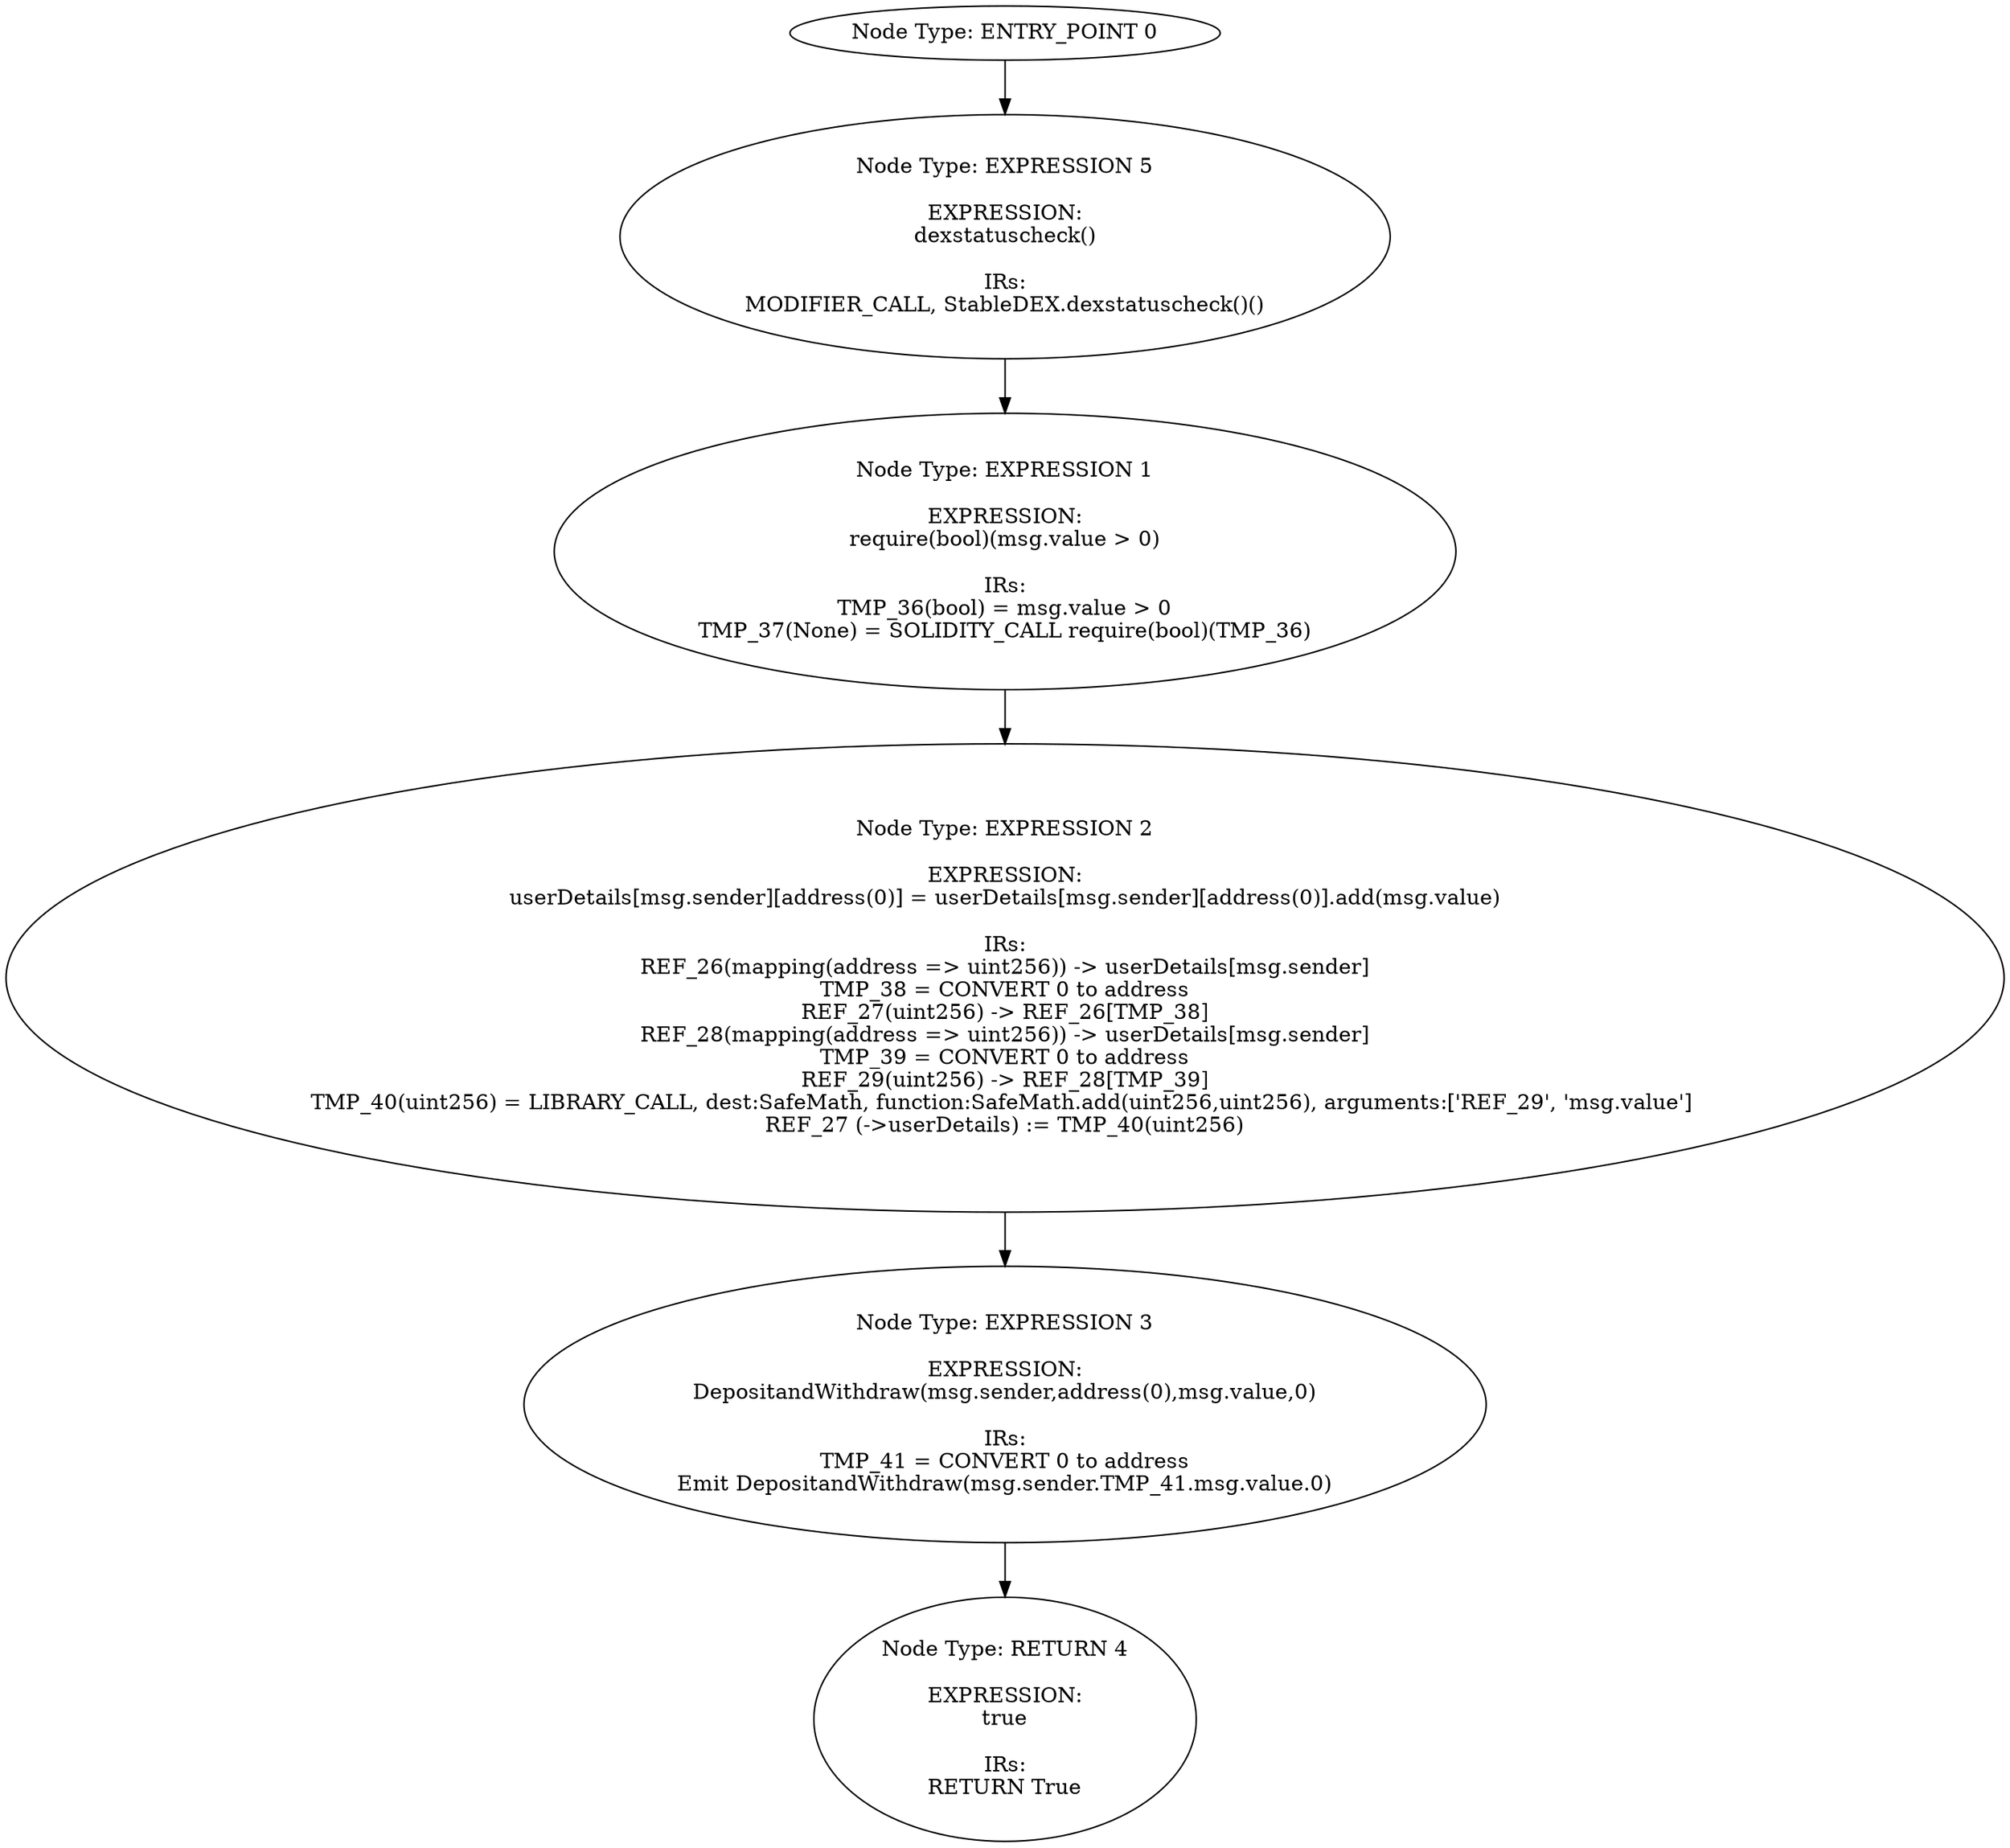 digraph{
0[label="Node Type: ENTRY_POINT 0
"];
0->5;
1[label="Node Type: EXPRESSION 1

EXPRESSION:
require(bool)(msg.value > 0)

IRs:
TMP_36(bool) = msg.value > 0
TMP_37(None) = SOLIDITY_CALL require(bool)(TMP_36)"];
1->2;
2[label="Node Type: EXPRESSION 2

EXPRESSION:
userDetails[msg.sender][address(0)] = userDetails[msg.sender][address(0)].add(msg.value)

IRs:
REF_26(mapping(address => uint256)) -> userDetails[msg.sender]
TMP_38 = CONVERT 0 to address
REF_27(uint256) -> REF_26[TMP_38]
REF_28(mapping(address => uint256)) -> userDetails[msg.sender]
TMP_39 = CONVERT 0 to address
REF_29(uint256) -> REF_28[TMP_39]
TMP_40(uint256) = LIBRARY_CALL, dest:SafeMath, function:SafeMath.add(uint256,uint256), arguments:['REF_29', 'msg.value'] 
REF_27 (->userDetails) := TMP_40(uint256)"];
2->3;
3[label="Node Type: EXPRESSION 3

EXPRESSION:
DepositandWithdraw(msg.sender,address(0),msg.value,0)

IRs:
TMP_41 = CONVERT 0 to address
Emit DepositandWithdraw(msg.sender.TMP_41.msg.value.0)"];
3->4;
4[label="Node Type: RETURN 4

EXPRESSION:
true

IRs:
RETURN True"];
5[label="Node Type: EXPRESSION 5

EXPRESSION:
dexstatuscheck()

IRs:
MODIFIER_CALL, StableDEX.dexstatuscheck()()"];
5->1;
}
